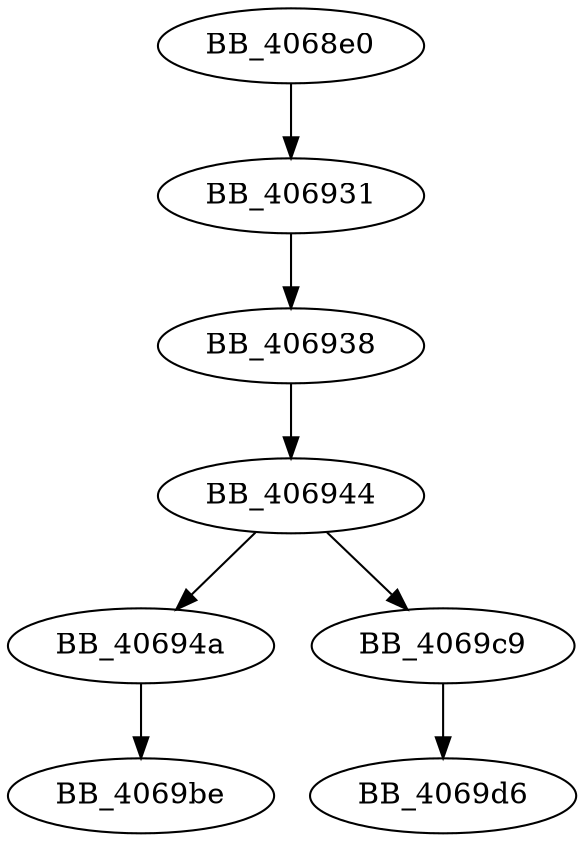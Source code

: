 DiGraph sub_4068E0{
BB_4068e0->BB_406931
BB_406931->BB_406938
BB_406938->BB_406944
BB_406944->BB_40694a
BB_406944->BB_4069c9
BB_40694a->BB_4069be
BB_4069c9->BB_4069d6
}
